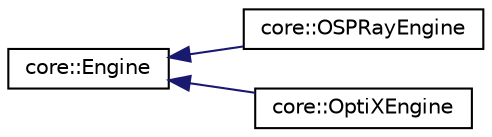 digraph "Graphical Class Hierarchy"
{
 // LATEX_PDF_SIZE
  edge [fontname="Helvetica",fontsize="10",labelfontname="Helvetica",labelfontsize="10"];
  node [fontname="Helvetica",fontsize="10",shape=record];
  rankdir="LR";
  Node0 [label="core::Engine",height=0.2,width=0.4,color="black", fillcolor="white", style="filled",URL="$d8/dab/classcore_1_1Engine.html",tooltip="Provides an abstract implementation of a ray-tracing engine."];
  Node0 -> Node1 [dir="back",color="midnightblue",fontsize="10",style="solid",fontname="Helvetica"];
  Node1 [label="core::OSPRayEngine",height=0.2,width=0.4,color="black", fillcolor="white", style="filled",URL="$d9/d64/classcore_1_1OSPRayEngine.html",tooltip=" "];
  Node0 -> Node2 [dir="back",color="midnightblue",fontsize="10",style="solid",fontname="Helvetica"];
  Node2 [label="core::OptiXEngine",height=0.2,width=0.4,color="black", fillcolor="white", style="filled",URL="$d8/d3f/classcore_1_1OptiXEngine.html",tooltip=" "];
}
